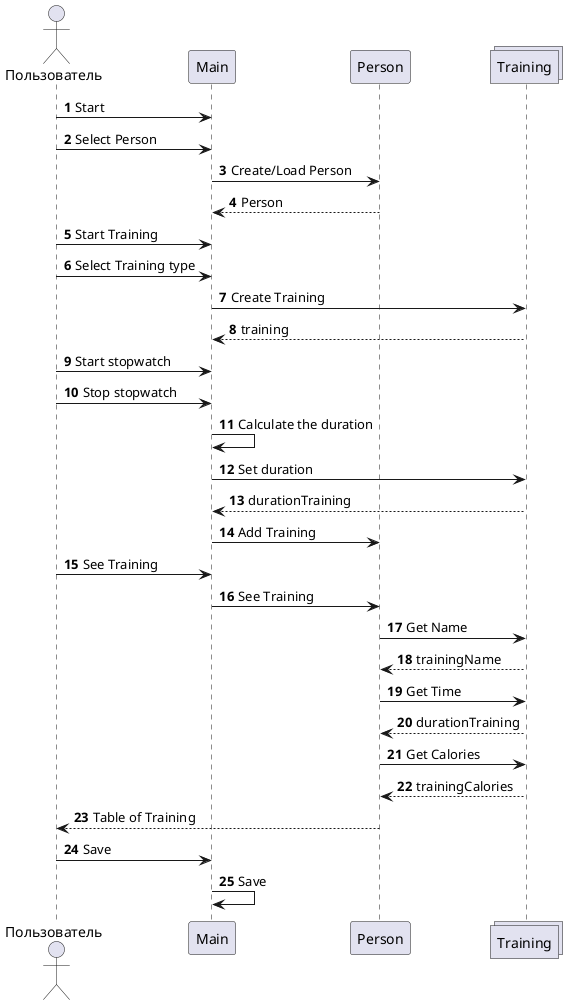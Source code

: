 @startuml
'https://plantuml.com/sequence-diagram

autonumber

actor Пользователь
participant Main
participant Person
Collections Training

Пользователь -> Main: Start

Пользователь -> Main: Select Person
Main -> Person: Create/Load Person
Main <-- Person: Person
Пользователь -> Main: Start Training
Пользователь -> Main: Select Training type

Main -> Training: Create Training
Main <--Training: training
Пользователь-> Main: Start stopwatch
Пользователь -> Main: Stop stopwatch
Main -> Main: Calculate the duration
Main -> Training: Set duration
Main <-- Training: durationTraining


Main -> Person: Add Training
Пользователь -> Main: See Training
Main ->Person: See Training

Person -> Training: Get Name
Training --> Person: trainingName
Person -> Training: Get Time
Training --> Person: durationTraining
Person -> Training: Get Calories
Training --> Person: trainingCalories
Person --> Пользователь: Table of Training


Пользователь ->Main: Save
Main ->Main: Save

@enduml